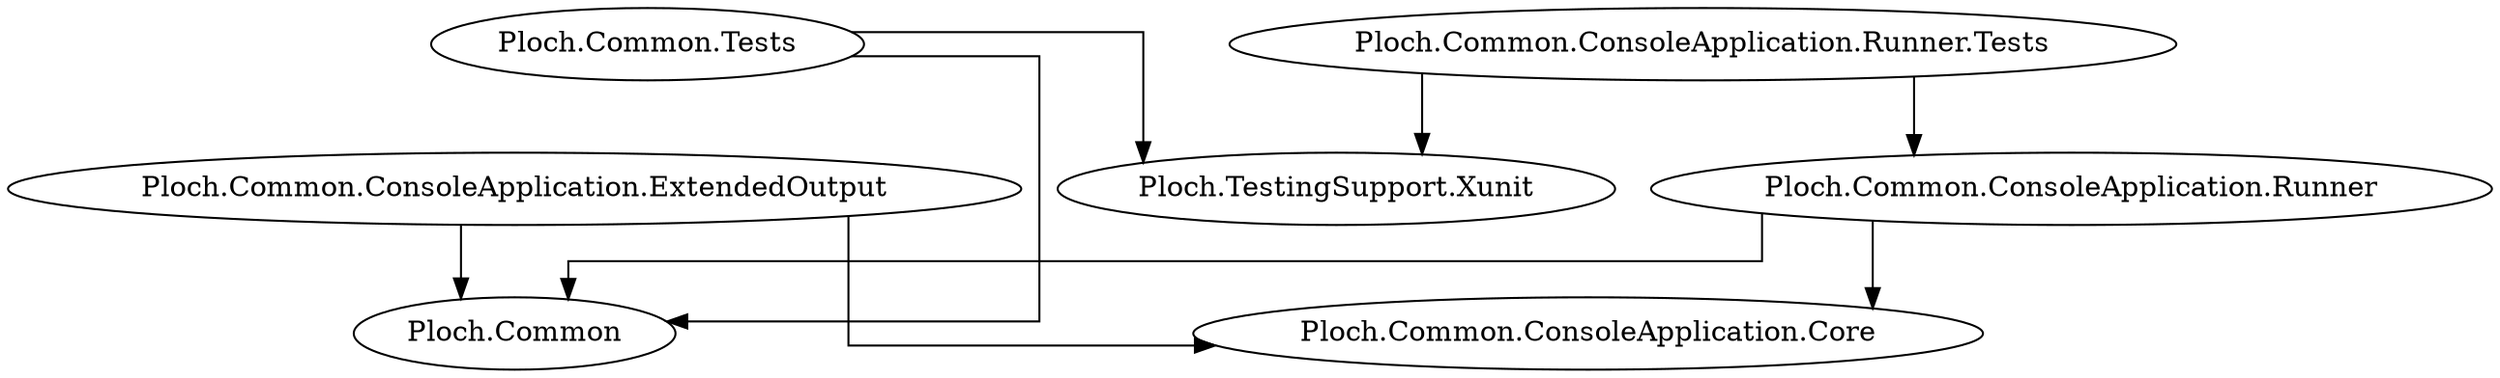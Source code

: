 digraph "Ploch.Common.ConsoleApplication" {
splines=ortho;
"Ploch.Common.Tests" -> "Ploch.Common"
"Ploch.Common.Tests" -> "Ploch.TestingSupport.Xunit"
"Ploch.Common.ConsoleApplication.ExtendedOutput" -> "Ploch.Common"
"Ploch.Common.ConsoleApplication.ExtendedOutput" -> "Ploch.Common.ConsoleApplication.Core"
"Ploch.Common.ConsoleApplication.Runner" -> "Ploch.Common"
"Ploch.Common.ConsoleApplication.Runner" -> "Ploch.Common.ConsoleApplication.Core"
"Ploch.Common.ConsoleApplication.Runner.Tests" -> "Ploch.TestingSupport.Xunit"
"Ploch.Common.ConsoleApplication.Runner.Tests" -> "Ploch.Common.ConsoleApplication.Runner"
}
